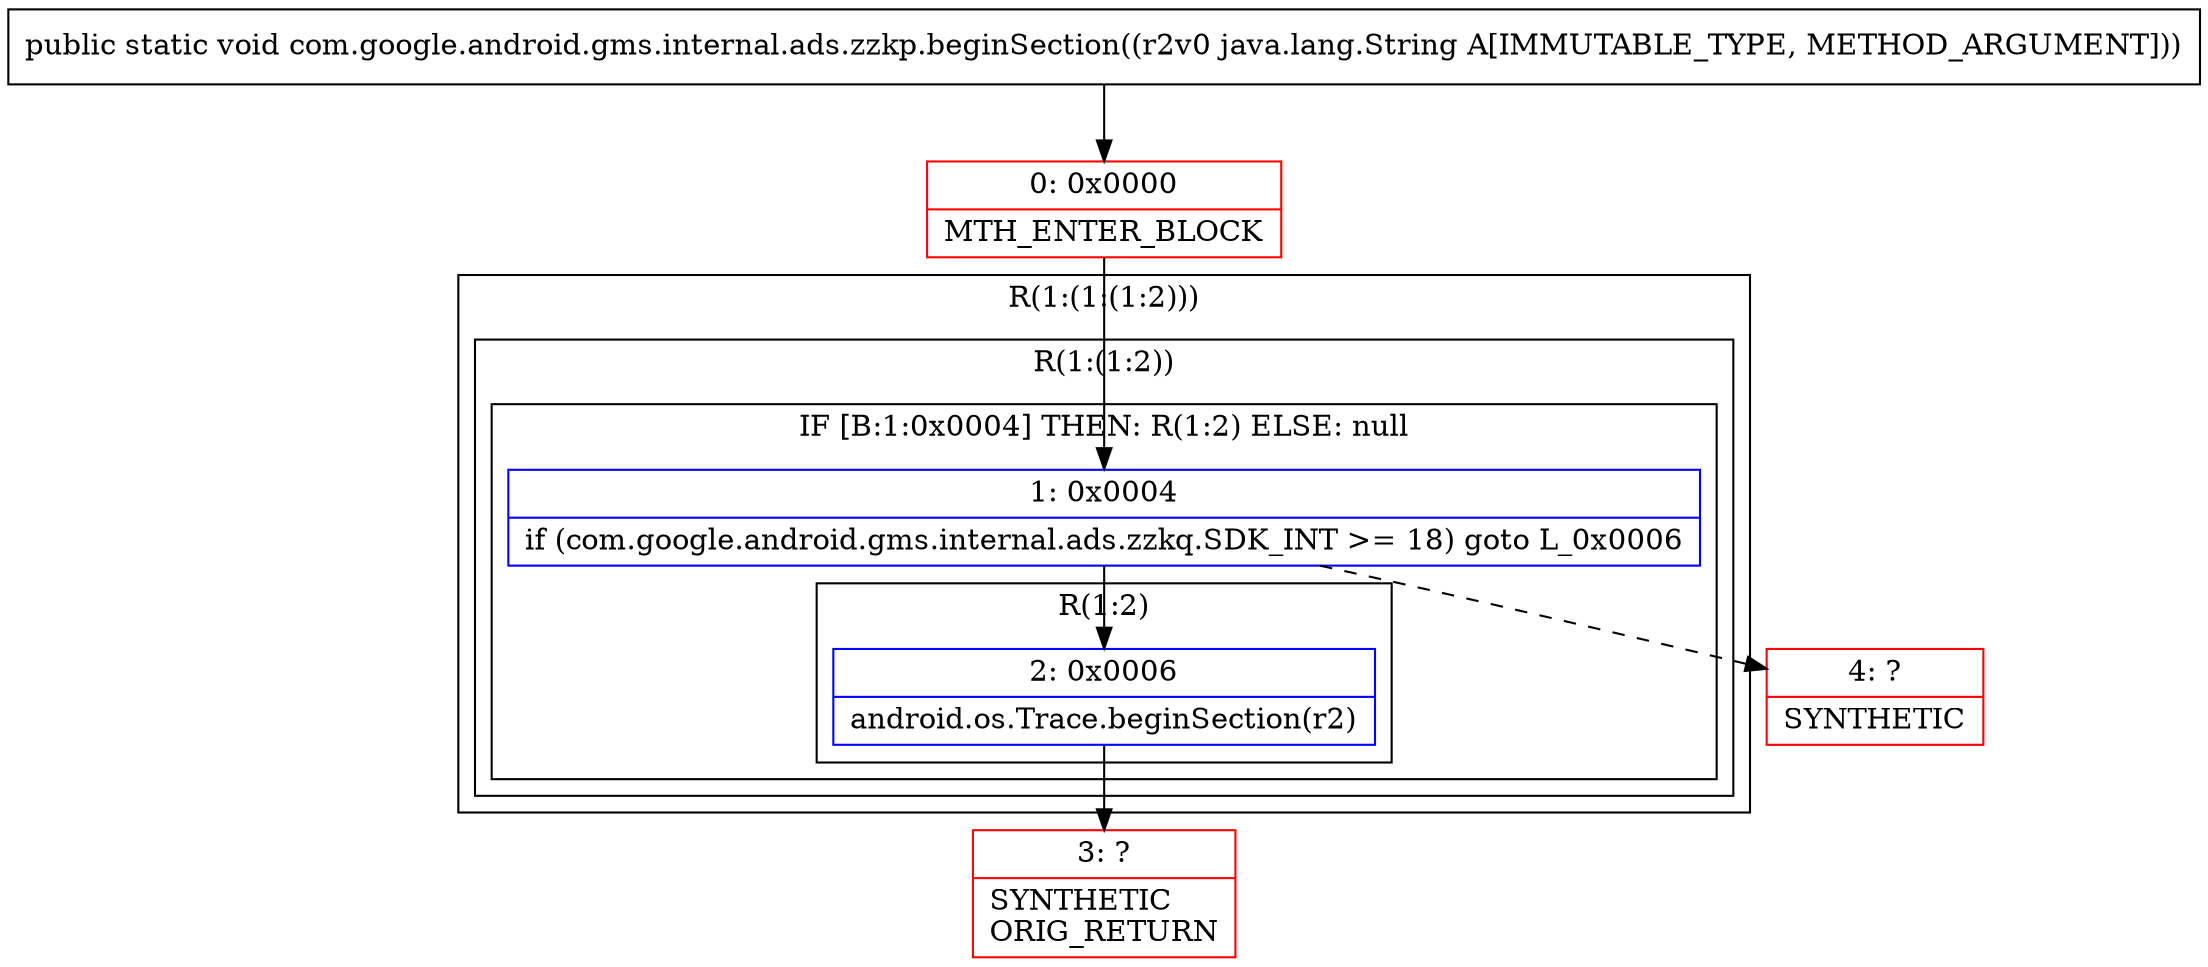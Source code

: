 digraph "CFG forcom.google.android.gms.internal.ads.zzkp.beginSection(Ljava\/lang\/String;)V" {
subgraph cluster_Region_571408321 {
label = "R(1:(1:(1:2)))";
node [shape=record,color=blue];
subgraph cluster_Region_164837998 {
label = "R(1:(1:2))";
node [shape=record,color=blue];
subgraph cluster_IfRegion_494681670 {
label = "IF [B:1:0x0004] THEN: R(1:2) ELSE: null";
node [shape=record,color=blue];
Node_1 [shape=record,label="{1\:\ 0x0004|if (com.google.android.gms.internal.ads.zzkq.SDK_INT \>= 18) goto L_0x0006\l}"];
subgraph cluster_Region_1090318807 {
label = "R(1:2)";
node [shape=record,color=blue];
Node_2 [shape=record,label="{2\:\ 0x0006|android.os.Trace.beginSection(r2)\l}"];
}
}
}
}
Node_0 [shape=record,color=red,label="{0\:\ 0x0000|MTH_ENTER_BLOCK\l}"];
Node_3 [shape=record,color=red,label="{3\:\ ?|SYNTHETIC\lORIG_RETURN\l}"];
Node_4 [shape=record,color=red,label="{4\:\ ?|SYNTHETIC\l}"];
MethodNode[shape=record,label="{public static void com.google.android.gms.internal.ads.zzkp.beginSection((r2v0 java.lang.String A[IMMUTABLE_TYPE, METHOD_ARGUMENT])) }"];
MethodNode -> Node_0;
Node_1 -> Node_2;
Node_1 -> Node_4[style=dashed];
Node_2 -> Node_3;
Node_0 -> Node_1;
}

